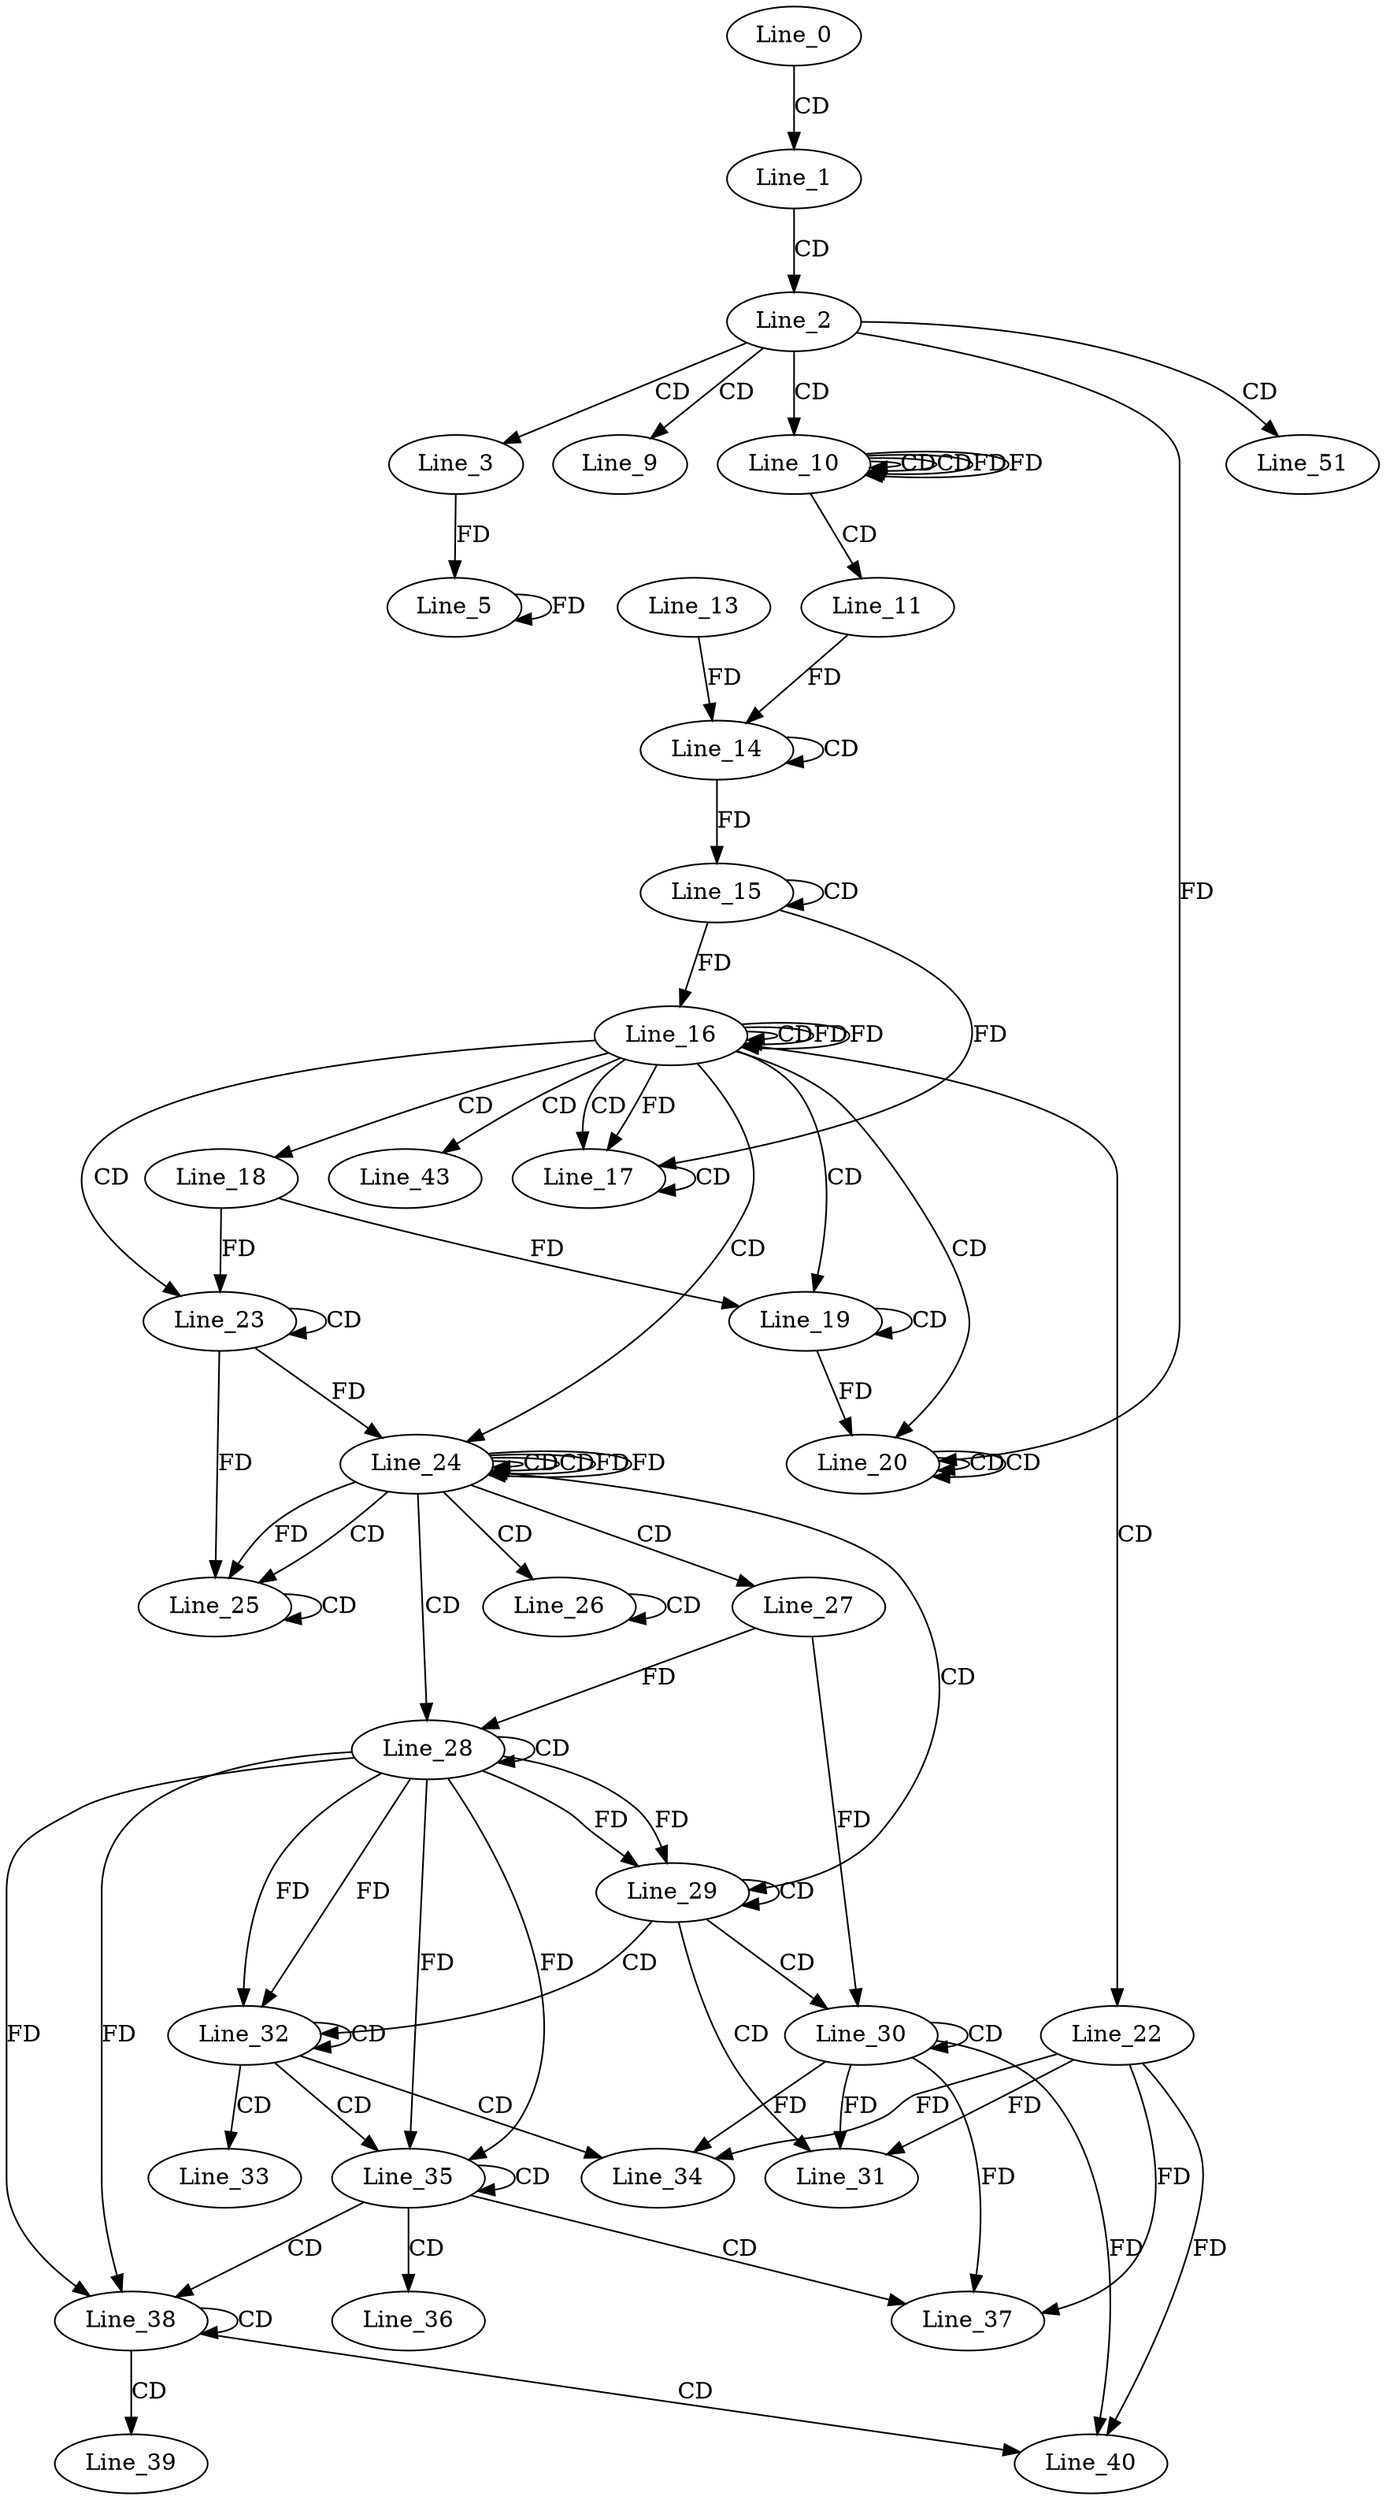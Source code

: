 digraph G {
  Line_0;
  Line_1;
  Line_2;
  Line_3;
  Line_5;
  Line_5;
  Line_9;
  Line_10;
  Line_10;
  Line_10;
  Line_11;
  Line_14;
  Line_14;
  Line_13;
  Line_14;
  Line_15;
  Line_15;
  Line_15;
  Line_16;
  Line_16;
  Line_16;
  Line_16;
  Line_17;
  Line_17;
  Line_18;
  Line_19;
  Line_19;
  Line_20;
  Line_20;
  Line_20;
  Line_22;
  Line_23;
  Line_23;
  Line_24;
  Line_24;
  Line_24;
  Line_24;
  Line_25;
  Line_25;
  Line_26;
  Line_26;
  Line_27;
  Line_28;
  Line_28;
  Line_28;
  Line_29;
  Line_29;
  Line_30;
  Line_30;
  Line_30;
  Line_31;
  Line_32;
  Line_32;
  Line_33;
  Line_33;
  Line_34;
  Line_35;
  Line_35;
  Line_36;
  Line_36;
  Line_37;
  Line_38;
  Line_38;
  Line_39;
  Line_39;
  Line_40;
  Line_43;
  Line_51;
  Line_0 -> Line_1 [ label="CD" ];
  Line_1 -> Line_2 [ label="CD" ];
  Line_2 -> Line_3 [ label="CD" ];
  Line_3 -> Line_5 [ label="FD" ];
  Line_5 -> Line_5 [ label="FD" ];
  Line_2 -> Line_9 [ label="CD" ];
  Line_2 -> Line_10 [ label="CD" ];
  Line_10 -> Line_10 [ label="CD" ];
  Line_10 -> Line_10 [ label="CD" ];
  Line_10 -> Line_10 [ label="FD" ];
  Line_10 -> Line_11 [ label="CD" ];
  Line_14 -> Line_14 [ label="CD" ];
  Line_13 -> Line_14 [ label="FD" ];
  Line_11 -> Line_14 [ label="FD" ];
  Line_15 -> Line_15 [ label="CD" ];
  Line_14 -> Line_15 [ label="FD" ];
  Line_16 -> Line_16 [ label="CD" ];
  Line_15 -> Line_16 [ label="FD" ];
  Line_16 -> Line_16 [ label="FD" ];
  Line_16 -> Line_17 [ label="CD" ];
  Line_17 -> Line_17 [ label="CD" ];
  Line_15 -> Line_17 [ label="FD" ];
  Line_16 -> Line_17 [ label="FD" ];
  Line_16 -> Line_18 [ label="CD" ];
  Line_16 -> Line_19 [ label="CD" ];
  Line_19 -> Line_19 [ label="CD" ];
  Line_18 -> Line_19 [ label="FD" ];
  Line_16 -> Line_20 [ label="CD" ];
  Line_20 -> Line_20 [ label="CD" ];
  Line_20 -> Line_20 [ label="CD" ];
  Line_19 -> Line_20 [ label="FD" ];
  Line_2 -> Line_20 [ label="FD" ];
  Line_16 -> Line_22 [ label="CD" ];
  Line_16 -> Line_23 [ label="CD" ];
  Line_23 -> Line_23 [ label="CD" ];
  Line_18 -> Line_23 [ label="FD" ];
  Line_16 -> Line_24 [ label="CD" ];
  Line_24 -> Line_24 [ label="CD" ];
  Line_24 -> Line_24 [ label="CD" ];
  Line_23 -> Line_24 [ label="FD" ];
  Line_24 -> Line_24 [ label="FD" ];
  Line_24 -> Line_25 [ label="CD" ];
  Line_25 -> Line_25 [ label="CD" ];
  Line_23 -> Line_25 [ label="FD" ];
  Line_24 -> Line_25 [ label="FD" ];
  Line_24 -> Line_26 [ label="CD" ];
  Line_26 -> Line_26 [ label="CD" ];
  Line_24 -> Line_27 [ label="CD" ];
  Line_24 -> Line_28 [ label="CD" ];
  Line_28 -> Line_28 [ label="CD" ];
  Line_27 -> Line_28 [ label="FD" ];
  Line_24 -> Line_29 [ label="CD" ];
  Line_28 -> Line_29 [ label="FD" ];
  Line_29 -> Line_29 [ label="CD" ];
  Line_28 -> Line_29 [ label="FD" ];
  Line_29 -> Line_30 [ label="CD" ];
  Line_30 -> Line_30 [ label="CD" ];
  Line_27 -> Line_30 [ label="FD" ];
  Line_29 -> Line_31 [ label="CD" ];
  Line_22 -> Line_31 [ label="FD" ];
  Line_30 -> Line_31 [ label="FD" ];
  Line_29 -> Line_32 [ label="CD" ];
  Line_28 -> Line_32 [ label="FD" ];
  Line_32 -> Line_32 [ label="CD" ];
  Line_28 -> Line_32 [ label="FD" ];
  Line_32 -> Line_33 [ label="CD" ];
  Line_32 -> Line_34 [ label="CD" ];
  Line_22 -> Line_34 [ label="FD" ];
  Line_30 -> Line_34 [ label="FD" ];
  Line_32 -> Line_35 [ label="CD" ];
  Line_28 -> Line_35 [ label="FD" ];
  Line_35 -> Line_35 [ label="CD" ];
  Line_28 -> Line_35 [ label="FD" ];
  Line_35 -> Line_36 [ label="CD" ];
  Line_35 -> Line_37 [ label="CD" ];
  Line_22 -> Line_37 [ label="FD" ];
  Line_30 -> Line_37 [ label="FD" ];
  Line_35 -> Line_38 [ label="CD" ];
  Line_28 -> Line_38 [ label="FD" ];
  Line_38 -> Line_38 [ label="CD" ];
  Line_28 -> Line_38 [ label="FD" ];
  Line_38 -> Line_39 [ label="CD" ];
  Line_38 -> Line_40 [ label="CD" ];
  Line_22 -> Line_40 [ label="FD" ];
  Line_30 -> Line_40 [ label="FD" ];
  Line_16 -> Line_43 [ label="CD" ];
  Line_2 -> Line_51 [ label="CD" ];
  Line_10 -> Line_10 [ label="FD" ];
  Line_16 -> Line_16 [ label="FD" ];
  Line_24 -> Line_24 [ label="FD" ];
}
